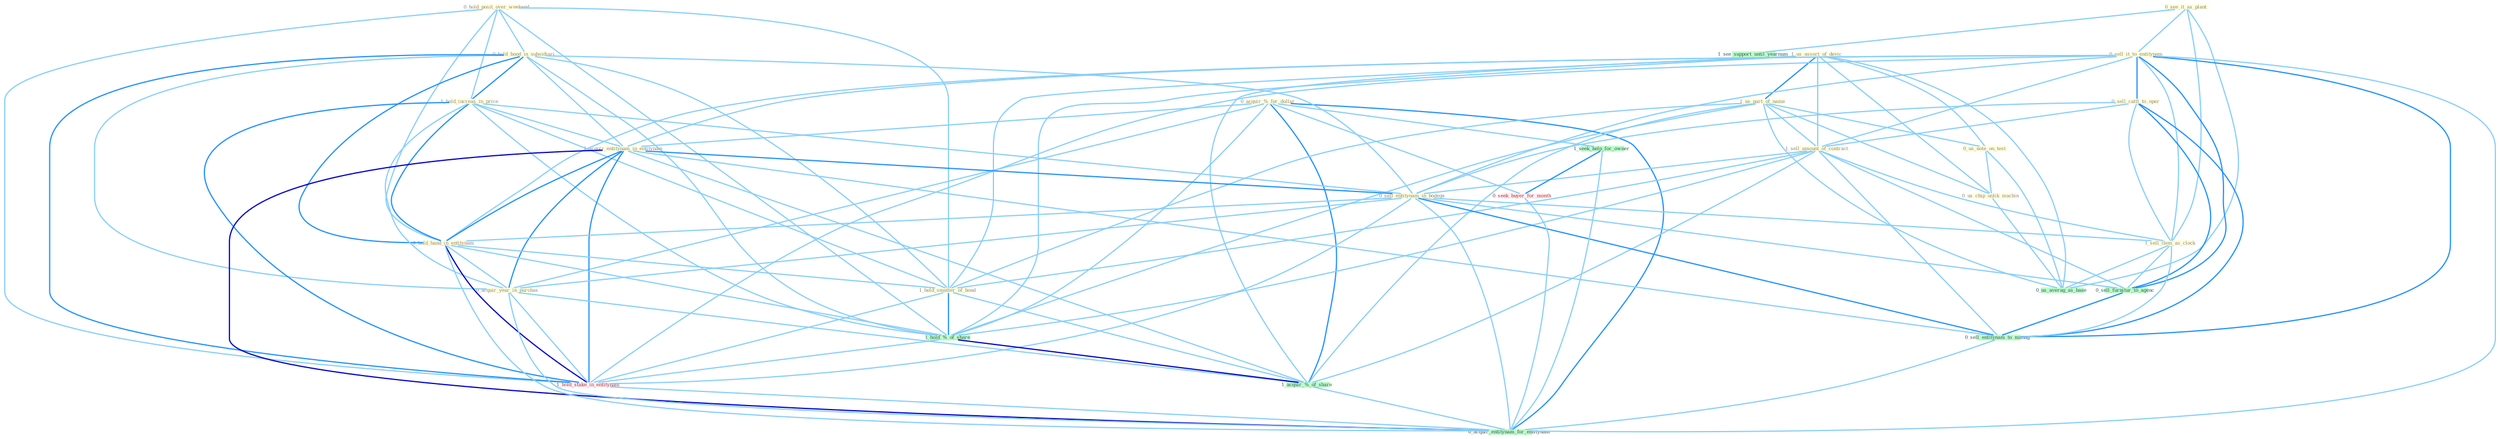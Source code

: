 Graph G{ 
    node
    [shape=polygon,style=filled,width=.5,height=.06,color="#BDFCC9",fixedsize=true,fontsize=4,
    fontcolor="#2f4f4f"];
    {node
    [color="#ffffe0", fontcolor="#8b7d6b"] "0_hold_posit_over_weekend " "1_us_assort_of_devic " "0_see_it_as_plant " "0_sell_it_to_entitynam " "0_acquir_%_for_dollar " "0_sell_cattl_to_oper " "0_hold_bond_in_subsidiari " "1_hold_increas_in_price " "1_us_part_of_name " "1_sell_amount_of_contract " "1_acquir_entitynam_in_entitynam " "0_sell_entitynam_in_bodega " "0_hold_hand_in_entitynam " "1_sell_item_as_clock " "0_us_note_on_test " "0_acquir_year_in_purchas " "1_hold_smatter_of_bond " "0_us_chip_unlik_machin "}
{node [color="#fff0f5", fontcolor="#b22222"] "1_hold_stake_in_entitynam " "0_seek_buyer_for_month "}
edge [color="#B0E2FF"];

	"0_hold_posit_over_weekend " -- "0_hold_bond_in_subsidiari " [w="1", color="#87cefa" ];
	"0_hold_posit_over_weekend " -- "1_hold_increas_in_price " [w="1", color="#87cefa" ];
	"0_hold_posit_over_weekend " -- "0_hold_hand_in_entitynam " [w="1", color="#87cefa" ];
	"0_hold_posit_over_weekend " -- "1_hold_smatter_of_bond " [w="1", color="#87cefa" ];
	"0_hold_posit_over_weekend " -- "1_hold_%_of_share " [w="1", color="#87cefa" ];
	"0_hold_posit_over_weekend " -- "1_hold_stake_in_entitynam " [w="1", color="#87cefa" ];
	"1_us_assort_of_devic " -- "1_us_part_of_name " [w="2", color="#1e90ff" , len=0.8];
	"1_us_assort_of_devic " -- "1_sell_amount_of_contract " [w="1", color="#87cefa" ];
	"1_us_assort_of_devic " -- "0_us_note_on_test " [w="1", color="#87cefa" ];
	"1_us_assort_of_devic " -- "1_hold_smatter_of_bond " [w="1", color="#87cefa" ];
	"1_us_assort_of_devic " -- "0_us_chip_unlik_machin " [w="1", color="#87cefa" ];
	"1_us_assort_of_devic " -- "1_hold_%_of_share " [w="1", color="#87cefa" ];
	"1_us_assort_of_devic " -- "1_acquir_%_of_share " [w="1", color="#87cefa" ];
	"1_us_assort_of_devic " -- "0_us_averag_as_base " [w="1", color="#87cefa" ];
	"0_see_it_as_plant " -- "0_sell_it_to_entitynam " [w="1", color="#87cefa" ];
	"0_see_it_as_plant " -- "1_sell_item_as_clock " [w="1", color="#87cefa" ];
	"0_see_it_as_plant " -- "1_see_support_until_yearnum " [w="1", color="#87cefa" ];
	"0_see_it_as_plant " -- "0_us_averag_as_base " [w="1", color="#87cefa" ];
	"0_sell_it_to_entitynam " -- "0_sell_cattl_to_oper " [w="2", color="#1e90ff" , len=0.8];
	"0_sell_it_to_entitynam " -- "1_sell_amount_of_contract " [w="1", color="#87cefa" ];
	"0_sell_it_to_entitynam " -- "1_acquir_entitynam_in_entitynam " [w="1", color="#87cefa" ];
	"0_sell_it_to_entitynam " -- "0_sell_entitynam_in_bodega " [w="1", color="#87cefa" ];
	"0_sell_it_to_entitynam " -- "0_hold_hand_in_entitynam " [w="1", color="#87cefa" ];
	"0_sell_it_to_entitynam " -- "1_sell_item_as_clock " [w="1", color="#87cefa" ];
	"0_sell_it_to_entitynam " -- "1_hold_stake_in_entitynam " [w="1", color="#87cefa" ];
	"0_sell_it_to_entitynam " -- "0_sell_furnitur_to_agenc " [w="2", color="#1e90ff" , len=0.8];
	"0_sell_it_to_entitynam " -- "0_sell_entitynam_to_manag " [w="2", color="#1e90ff" , len=0.8];
	"0_sell_it_to_entitynam " -- "0_acquir_entitynam_for_entitynam " [w="1", color="#87cefa" ];
	"0_acquir_%_for_dollar " -- "1_acquir_entitynam_in_entitynam " [w="1", color="#87cefa" ];
	"0_acquir_%_for_dollar " -- "0_acquir_year_in_purchas " [w="1", color="#87cefa" ];
	"0_acquir_%_for_dollar " -- "1_hold_%_of_share " [w="1", color="#87cefa" ];
	"0_acquir_%_for_dollar " -- "1_seek_help_for_owner " [w="1", color="#87cefa" ];
	"0_acquir_%_for_dollar " -- "0_seek_buyer_for_month " [w="1", color="#87cefa" ];
	"0_acquir_%_for_dollar " -- "1_acquir_%_of_share " [w="2", color="#1e90ff" , len=0.8];
	"0_acquir_%_for_dollar " -- "0_acquir_entitynam_for_entitynam " [w="2", color="#1e90ff" , len=0.8];
	"0_sell_cattl_to_oper " -- "1_sell_amount_of_contract " [w="1", color="#87cefa" ];
	"0_sell_cattl_to_oper " -- "0_sell_entitynam_in_bodega " [w="1", color="#87cefa" ];
	"0_sell_cattl_to_oper " -- "1_sell_item_as_clock " [w="1", color="#87cefa" ];
	"0_sell_cattl_to_oper " -- "0_sell_furnitur_to_agenc " [w="2", color="#1e90ff" , len=0.8];
	"0_sell_cattl_to_oper " -- "0_sell_entitynam_to_manag " [w="2", color="#1e90ff" , len=0.8];
	"0_hold_bond_in_subsidiari " -- "1_hold_increas_in_price " [w="2", color="#1e90ff" , len=0.8];
	"0_hold_bond_in_subsidiari " -- "1_acquir_entitynam_in_entitynam " [w="1", color="#87cefa" ];
	"0_hold_bond_in_subsidiari " -- "0_sell_entitynam_in_bodega " [w="1", color="#87cefa" ];
	"0_hold_bond_in_subsidiari " -- "0_hold_hand_in_entitynam " [w="2", color="#1e90ff" , len=0.8];
	"0_hold_bond_in_subsidiari " -- "0_acquir_year_in_purchas " [w="1", color="#87cefa" ];
	"0_hold_bond_in_subsidiari " -- "1_hold_smatter_of_bond " [w="1", color="#87cefa" ];
	"0_hold_bond_in_subsidiari " -- "1_hold_%_of_share " [w="1", color="#87cefa" ];
	"0_hold_bond_in_subsidiari " -- "1_hold_stake_in_entitynam " [w="2", color="#1e90ff" , len=0.8];
	"1_hold_increas_in_price " -- "1_acquir_entitynam_in_entitynam " [w="1", color="#87cefa" ];
	"1_hold_increas_in_price " -- "0_sell_entitynam_in_bodega " [w="1", color="#87cefa" ];
	"1_hold_increas_in_price " -- "0_hold_hand_in_entitynam " [w="2", color="#1e90ff" , len=0.8];
	"1_hold_increas_in_price " -- "0_acquir_year_in_purchas " [w="1", color="#87cefa" ];
	"1_hold_increas_in_price " -- "1_hold_smatter_of_bond " [w="1", color="#87cefa" ];
	"1_hold_increas_in_price " -- "1_hold_%_of_share " [w="1", color="#87cefa" ];
	"1_hold_increas_in_price " -- "1_hold_stake_in_entitynam " [w="2", color="#1e90ff" , len=0.8];
	"1_us_part_of_name " -- "1_sell_amount_of_contract " [w="1", color="#87cefa" ];
	"1_us_part_of_name " -- "0_us_note_on_test " [w="1", color="#87cefa" ];
	"1_us_part_of_name " -- "1_hold_smatter_of_bond " [w="1", color="#87cefa" ];
	"1_us_part_of_name " -- "0_us_chip_unlik_machin " [w="1", color="#87cefa" ];
	"1_us_part_of_name " -- "1_hold_%_of_share " [w="1", color="#87cefa" ];
	"1_us_part_of_name " -- "1_acquir_%_of_share " [w="1", color="#87cefa" ];
	"1_us_part_of_name " -- "0_us_averag_as_base " [w="1", color="#87cefa" ];
	"1_sell_amount_of_contract " -- "0_sell_entitynam_in_bodega " [w="1", color="#87cefa" ];
	"1_sell_amount_of_contract " -- "1_sell_item_as_clock " [w="1", color="#87cefa" ];
	"1_sell_amount_of_contract " -- "1_hold_smatter_of_bond " [w="1", color="#87cefa" ];
	"1_sell_amount_of_contract " -- "1_hold_%_of_share " [w="1", color="#87cefa" ];
	"1_sell_amount_of_contract " -- "1_acquir_%_of_share " [w="1", color="#87cefa" ];
	"1_sell_amount_of_contract " -- "0_sell_furnitur_to_agenc " [w="1", color="#87cefa" ];
	"1_sell_amount_of_contract " -- "0_sell_entitynam_to_manag " [w="1", color="#87cefa" ];
	"1_acquir_entitynam_in_entitynam " -- "0_sell_entitynam_in_bodega " [w="2", color="#1e90ff" , len=0.8];
	"1_acquir_entitynam_in_entitynam " -- "0_hold_hand_in_entitynam " [w="2", color="#1e90ff" , len=0.8];
	"1_acquir_entitynam_in_entitynam " -- "0_acquir_year_in_purchas " [w="2", color="#1e90ff" , len=0.8];
	"1_acquir_entitynam_in_entitynam " -- "1_hold_stake_in_entitynam " [w="2", color="#1e90ff" , len=0.8];
	"1_acquir_entitynam_in_entitynam " -- "1_acquir_%_of_share " [w="1", color="#87cefa" ];
	"1_acquir_entitynam_in_entitynam " -- "0_sell_entitynam_to_manag " [w="1", color="#87cefa" ];
	"1_acquir_entitynam_in_entitynam " -- "0_acquir_entitynam_for_entitynam " [w="3", color="#0000cd" , len=0.6];
	"0_sell_entitynam_in_bodega " -- "0_hold_hand_in_entitynam " [w="1", color="#87cefa" ];
	"0_sell_entitynam_in_bodega " -- "1_sell_item_as_clock " [w="1", color="#87cefa" ];
	"0_sell_entitynam_in_bodega " -- "0_acquir_year_in_purchas " [w="1", color="#87cefa" ];
	"0_sell_entitynam_in_bodega " -- "1_hold_stake_in_entitynam " [w="1", color="#87cefa" ];
	"0_sell_entitynam_in_bodega " -- "0_sell_furnitur_to_agenc " [w="1", color="#87cefa" ];
	"0_sell_entitynam_in_bodega " -- "0_sell_entitynam_to_manag " [w="2", color="#1e90ff" , len=0.8];
	"0_sell_entitynam_in_bodega " -- "0_acquir_entitynam_for_entitynam " [w="1", color="#87cefa" ];
	"0_hold_hand_in_entitynam " -- "0_acquir_year_in_purchas " [w="1", color="#87cefa" ];
	"0_hold_hand_in_entitynam " -- "1_hold_smatter_of_bond " [w="1", color="#87cefa" ];
	"0_hold_hand_in_entitynam " -- "1_hold_%_of_share " [w="1", color="#87cefa" ];
	"0_hold_hand_in_entitynam " -- "1_hold_stake_in_entitynam " [w="3", color="#0000cd" , len=0.6];
	"0_hold_hand_in_entitynam " -- "0_acquir_entitynam_for_entitynam " [w="1", color="#87cefa" ];
	"1_sell_item_as_clock " -- "0_sell_furnitur_to_agenc " [w="1", color="#87cefa" ];
	"1_sell_item_as_clock " -- "0_us_averag_as_base " [w="1", color="#87cefa" ];
	"1_sell_item_as_clock " -- "0_sell_entitynam_to_manag " [w="1", color="#87cefa" ];
	"0_us_note_on_test " -- "0_us_chip_unlik_machin " [w="1", color="#87cefa" ];
	"0_us_note_on_test " -- "0_us_averag_as_base " [w="1", color="#87cefa" ];
	"0_acquir_year_in_purchas " -- "1_hold_stake_in_entitynam " [w="1", color="#87cefa" ];
	"0_acquir_year_in_purchas " -- "1_acquir_%_of_share " [w="1", color="#87cefa" ];
	"0_acquir_year_in_purchas " -- "0_acquir_entitynam_for_entitynam " [w="1", color="#87cefa" ];
	"1_hold_smatter_of_bond " -- "1_hold_%_of_share " [w="2", color="#1e90ff" , len=0.8];
	"1_hold_smatter_of_bond " -- "1_hold_stake_in_entitynam " [w="1", color="#87cefa" ];
	"1_hold_smatter_of_bond " -- "1_acquir_%_of_share " [w="1", color="#87cefa" ];
	"0_us_chip_unlik_machin " -- "0_us_averag_as_base " [w="1", color="#87cefa" ];
	"1_hold_%_of_share " -- "1_hold_stake_in_entitynam " [w="1", color="#87cefa" ];
	"1_hold_%_of_share " -- "1_acquir_%_of_share " [w="3", color="#0000cd" , len=0.6];
	"1_hold_stake_in_entitynam " -- "0_acquir_entitynam_for_entitynam " [w="1", color="#87cefa" ];
	"1_seek_help_for_owner " -- "0_seek_buyer_for_month " [w="2", color="#1e90ff" , len=0.8];
	"1_seek_help_for_owner " -- "0_acquir_entitynam_for_entitynam " [w="1", color="#87cefa" ];
	"0_seek_buyer_for_month " -- "0_acquir_entitynam_for_entitynam " [w="1", color="#87cefa" ];
	"1_acquir_%_of_share " -- "0_acquir_entitynam_for_entitynam " [w="1", color="#87cefa" ];
	"0_sell_furnitur_to_agenc " -- "0_sell_entitynam_to_manag " [w="2", color="#1e90ff" , len=0.8];
	"0_sell_entitynam_to_manag " -- "0_acquir_entitynam_for_entitynam " [w="1", color="#87cefa" ];
}